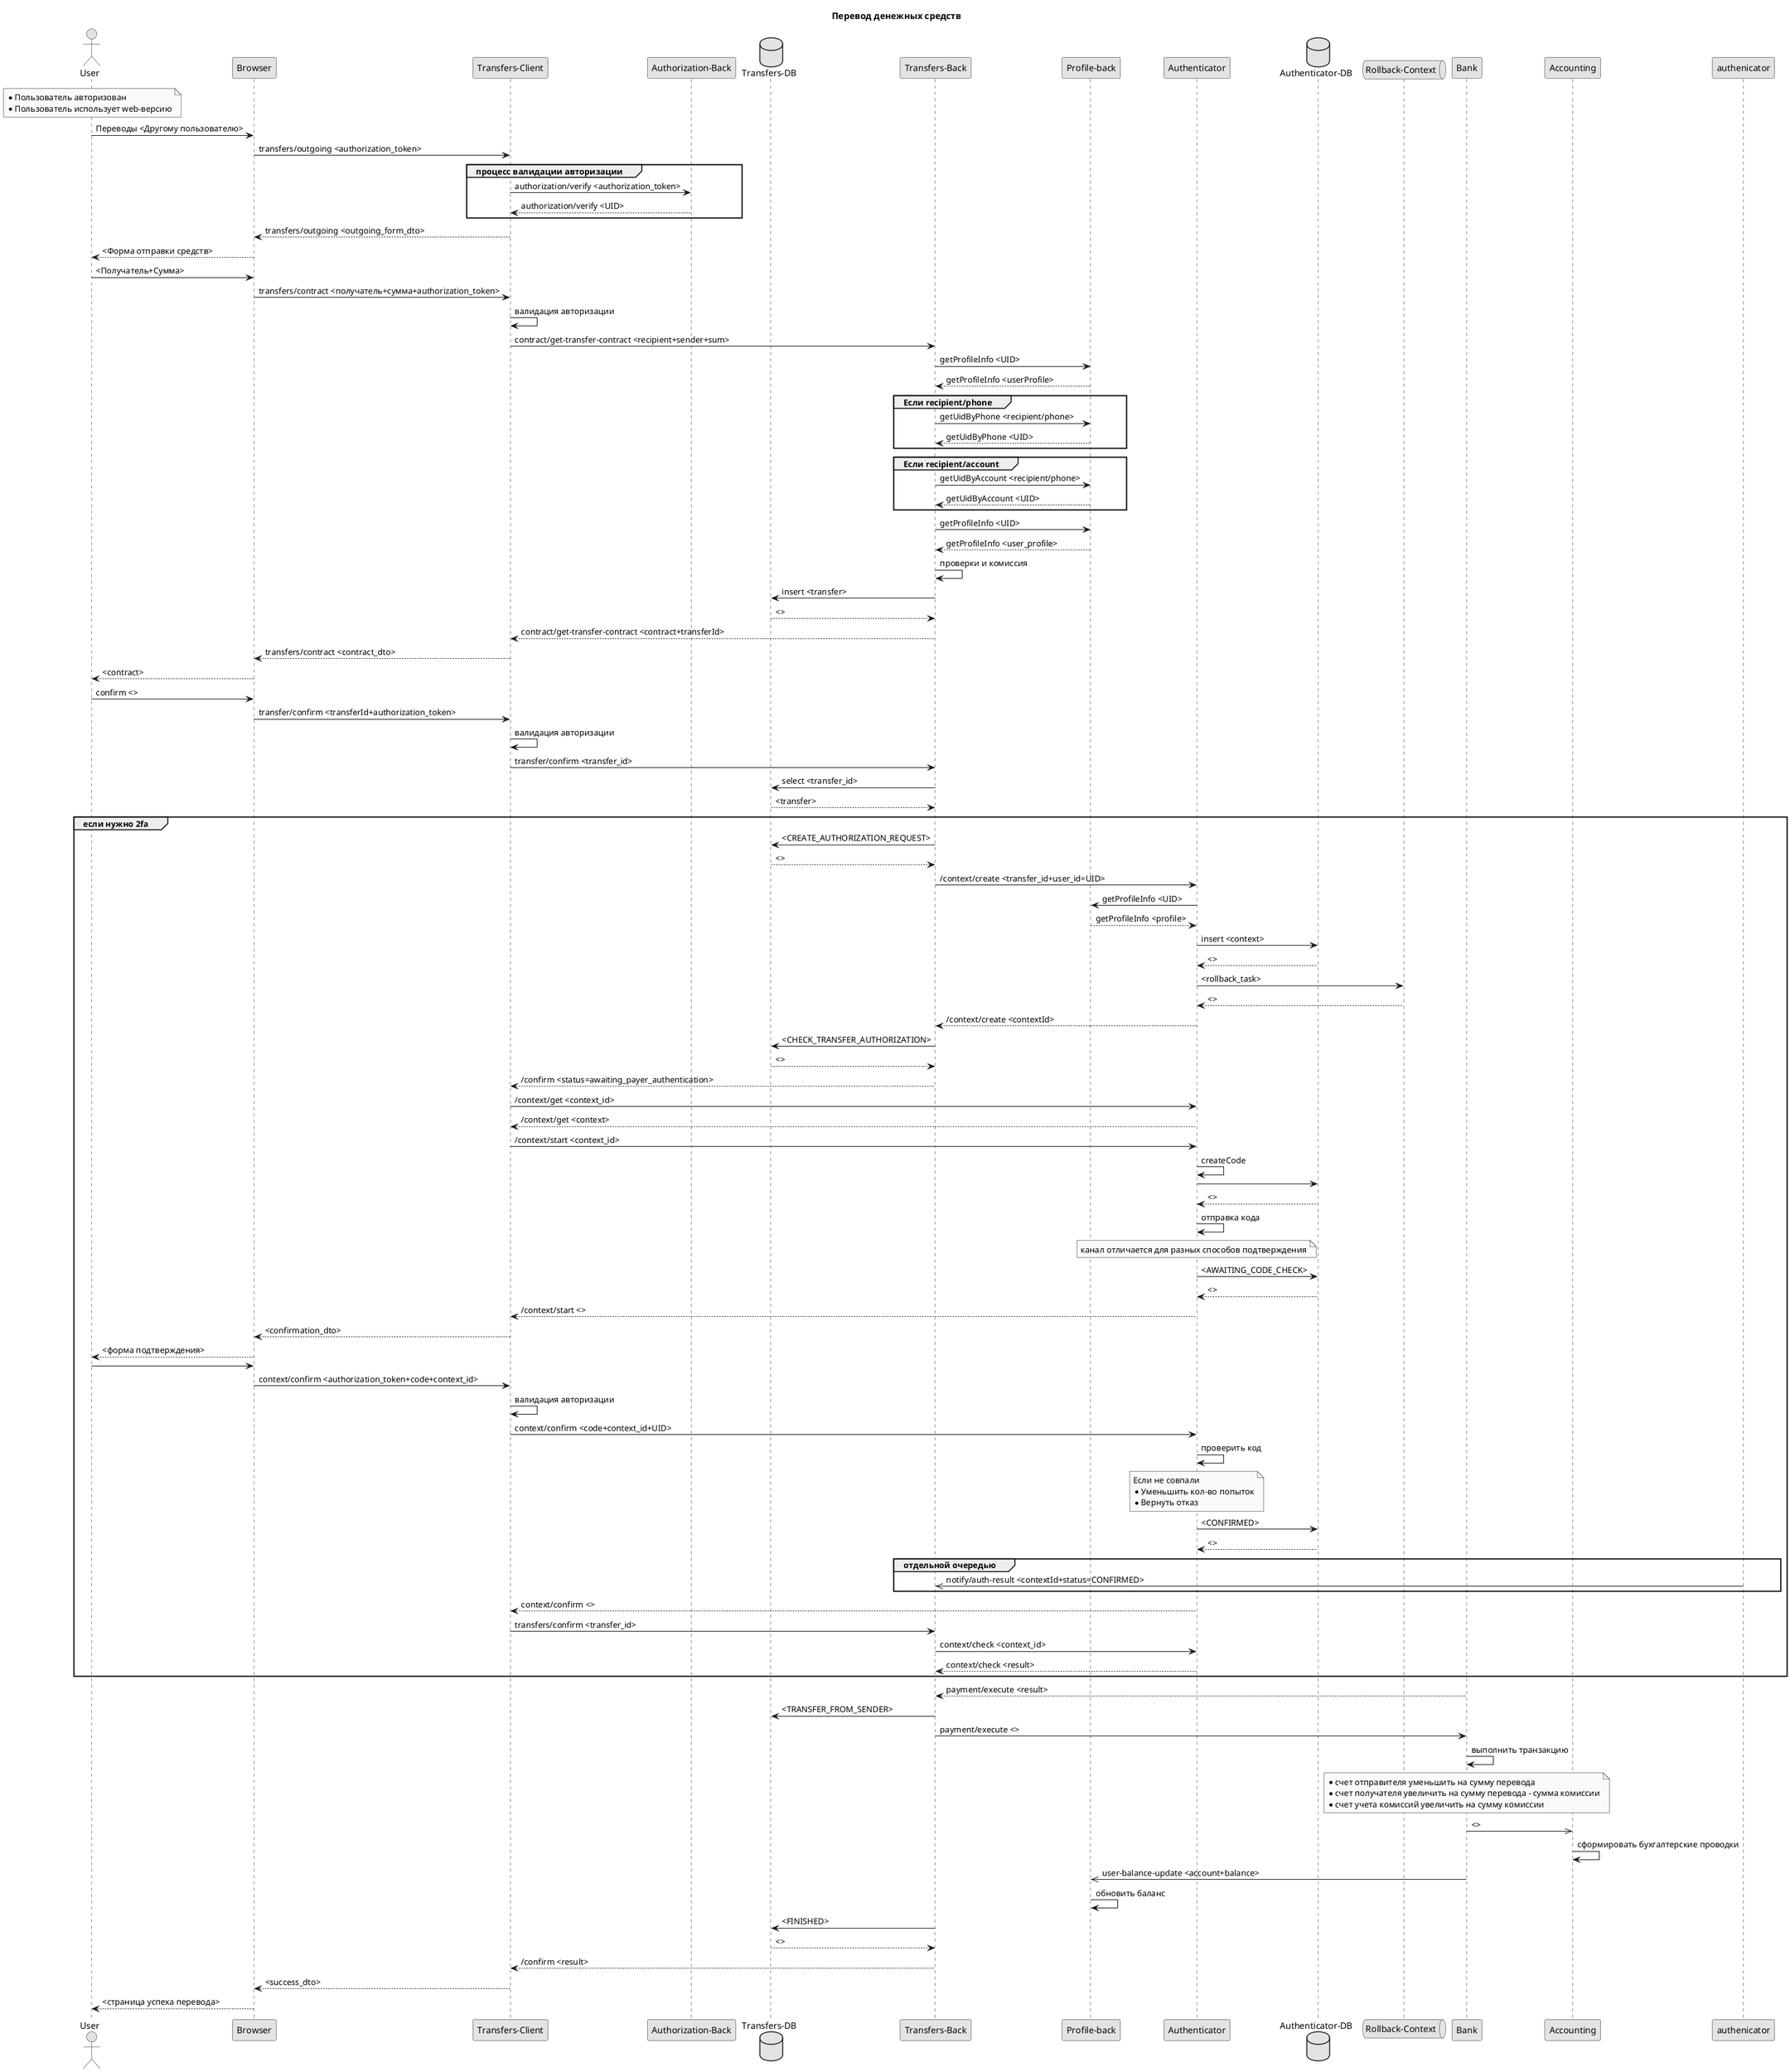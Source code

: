 @startuml

skinparam shadowing false
skinparam monochrome true

!define request(a,b,c,d) a->b : c <d>
!define response(a,b,c,d) a-->b : c <d>
!define processing(a,b) a->a : b
!define asynchronousCall(a,b,c,d) a->>b : c <d>

actor User as user
participant Browser as browser
participant "Transfers-Сlient" as transfers_client
participant "Authorization-Back" as auth_back
database "Transfers-DB" as transfers_db
participant "Transfers-Back" as transfers
participant "Profile-back" as profile_back
participant "Authenticator" as authenticator
database "Authenticator-DB" as authenticator_db
queue "Rollback-Context" as rollback_context
participant "Bank" as bank
participant "Accounting" as accounting


title Перевод денежных средств

 note over user
    * Пользователь авторизован
    * Пользователь использует web-версию
 end note

request(user,browser,Переводы,Другому пользователю)
request(browser,transfers_client,transfers/outgoing,authorization_token)
    group процесс валидации авторизации
        request(transfers_client,auth_back,authorization/verify,authorization_token)
        response(auth_back,transfers_client,authorization/verify,UID)
    end
response(transfers_client, browser,transfers/outgoing, outgoing_form_dto)
response(browser,user, , Форма отправки средств)

request(user,browser,,Получатель+Сумма)
request(browser,transfers_client,transfers/contract,получатель+сумма+authorization_token)
processing(transfers_client, валидация авторизации)

request(transfers_client,transfers,contract/get-transfer-contract,recipient+sender+sum)

' Получаем данные по отправителю
request(transfers,profile_back,getProfileInfo,UID)
response(profile_back, transfers, getProfileInfo,userProfile)

' Получаем данные по получателю

    group Если recipient/phone
        request(transfers,profile_back,getUidByPhone,recipient/phone)
        response(profile_back,transfers,getUidByPhone,UID)
    end

    group Если recipient/account
        request(transfers,profile_back,getUidByAccount,recipient/phone)
        response(profile_back,transfers,getUidByAccount,UID)
    end
request(transfers,profile_back,getProfileInfo,UID)
response(profile_back, transfers, getProfileInfo,user_profile)

processing(transfers,проверки и комиссия)

request(transfers,transfers_db,insert,transfer)
response(transfers_db,transfers,,)

response(transfers,transfers_client,contract/get-transfer-contract,contract+transferId)
response(transfers_client, browser,transfers/contract, contract_dto)

response(browser,user,,contract)

request(user,browser,confirm,)
request(browser,transfers_client,transfer/confirm,transferId+authorization_token)
processing(transfers_client, валидация авторизации)

request(transfers_client,transfers,transfer/confirm,transfer_id)
request(transfers,transfers_db,select,transfer_id)
response(transfers_db,transfers,,transfer)

    group если нужно 2fa
        request(transfers,transfers_db,,CREATE_AUTHORIZATION_REQUEST)
        response(transfers_db,transfers,,)
        request(transfers,authenticator,/context/create,transfer_id+user_id=UID)
        request(authenticator,profile_back,getProfileInfo,UID)
        response(profile_back,authenticator,getProfileInfo,profile)
        request(authenticator,authenticator_db,insert,context)
        response(authenticator_db,authenticator,,)
        request(authenticator,rollback_context,,rollback_task)
        response(rollback_context,authenticator,,)
        response(authenticator,transfers,/context/create,contextId)
        request(transfers,transfers_db,,CHECK_TRANSFER_AUTHORIZATION)
        response(transfers_db,transfers,,)
        response(transfers,transfers_client,/confirm, status=awaiting_payer_authentication)

        request(transfers_client,authenticator,/context/get,context_id)
        response(authenticator,transfers_client,/context/get,context)

        request(transfers_client,authenticator,/context/start,context_id)
        processing(authenticator,createCode)
        request(authenticator,authenticator_db,,code)
        response(authenticator_db,authenticator,,)
        processing(authenticator,отправка кода)
            note over authenticator
                канал отличается для разных способов подтверждения
            end note
        request(authenticator,authenticator_db,,AWAITING_CODE_CHECK)
        response(authenticator_db,authenticator,,)
        response(authenticator,transfers_client,/context/start,)
        response(transfers_client,browser,,confirmation_dto)
        response(browser,user,,форма подтверждения)
        request(user,browser,,code)
        request(browser,transfers_client,context/confirm,authorization_token+code+context_id)
        processing(transfers_client, валидация авторизации)
        request(transfers_client,authenticator,context/confirm,code+context_id+UID)
        processing(authenticator,проверить код)
            note over authenticator
                Если не совпали
                * Уменьшить кол-во попыток
                * Вернуть отказ
            end note
        request(authenticator,authenticator_db,,CONFIRMED)
        response(authenticator_db,authenticator,,)
            group отдельной очередью
                asynchronousCall(authenicator,transfers,notify/auth-result,contextId+status=CONFIRMED)
            end
        response(authenticator,transfers_client,context/confirm,)

        request(transfers_client,transfers,transfers/confirm,transfer_id)
        request(transfers,authenticator,context/check,context_id)
        response(authenticator,transfers,context/check,result)
    end

response(bank,transfers,payment/execute,result)
request(transfers,transfers_db,,TRANSFER_FROM_SENDER)

request(transfers,bank,payment/execute,)
processing(bank,выполнить транзакцию)
    note over bank
        * счет отправителя уменьшить на сумму перевода
        * счет получателя увеличить на сумму перевода - сумма комиссии
        * счет учета комиссий увеличить на сумму комиссии
    end note
asynchronousCall(bank,accounting,,)
processing(accounting, сформировать бухгалтерские проводки)

asynchronousCall(bank,profile_back,user-balance-update,account+balance)
processing(profile_back,обновить баланс)


request(transfers,transfers_db,,FINISHED)
response(transfers_db,transfers,,)

response(transfers,transfers_client,/confirm,result)
response(transfers_client,browser,,success_dto)

response(browser,user,,страница успеха перевода)


@enduml